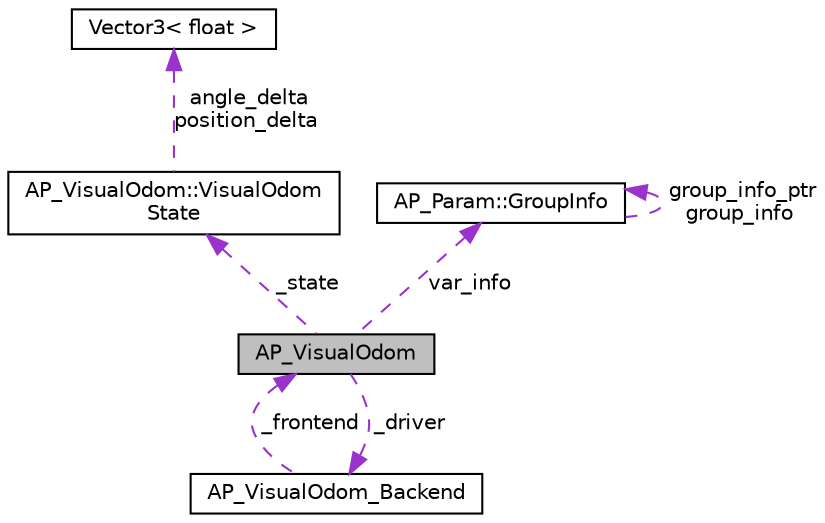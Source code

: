 digraph "AP_VisualOdom"
{
 // INTERACTIVE_SVG=YES
  edge [fontname="Helvetica",fontsize="10",labelfontname="Helvetica",labelfontsize="10"];
  node [fontname="Helvetica",fontsize="10",shape=record];
  Node1 [label="AP_VisualOdom",height=0.2,width=0.4,color="black", fillcolor="grey75", style="filled", fontcolor="black"];
  Node2 -> Node1 [dir="back",color="darkorchid3",fontsize="10",style="dashed",label=" _driver" ,fontname="Helvetica"];
  Node2 [label="AP_VisualOdom_Backend",height=0.2,width=0.4,color="black", fillcolor="white", style="filled",URL="$classAP__VisualOdom__Backend.html"];
  Node1 -> Node2 [dir="back",color="darkorchid3",fontsize="10",style="dashed",label=" _frontend" ,fontname="Helvetica"];
  Node3 -> Node1 [dir="back",color="darkorchid3",fontsize="10",style="dashed",label=" _state" ,fontname="Helvetica"];
  Node3 [label="AP_VisualOdom::VisualOdom\lState",height=0.2,width=0.4,color="black", fillcolor="white", style="filled",URL="$structAP__VisualOdom_1_1VisualOdomState.html"];
  Node4 -> Node3 [dir="back",color="darkorchid3",fontsize="10",style="dashed",label=" angle_delta\nposition_delta" ,fontname="Helvetica"];
  Node4 [label="Vector3\< float \>",height=0.2,width=0.4,color="black", fillcolor="white", style="filled",URL="$classVector3.html"];
  Node5 -> Node1 [dir="back",color="darkorchid3",fontsize="10",style="dashed",label=" var_info" ,fontname="Helvetica"];
  Node5 [label="AP_Param::GroupInfo",height=0.2,width=0.4,color="black", fillcolor="white", style="filled",URL="$structAP__Param_1_1GroupInfo.html"];
  Node5 -> Node5 [dir="back",color="darkorchid3",fontsize="10",style="dashed",label=" group_info_ptr\ngroup_info" ,fontname="Helvetica"];
}
